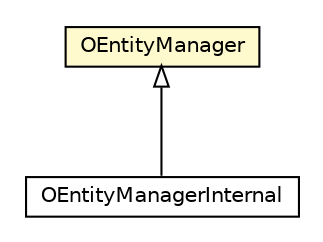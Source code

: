 #!/usr/local/bin/dot
#
# Class diagram 
# Generated by UMLGraph version R5_6-24-gf6e263 (http://www.umlgraph.org/)
#

digraph G {
	edge [fontname="Helvetica",fontsize=10,labelfontname="Helvetica",labelfontsize=10];
	node [fontname="Helvetica",fontsize=10,shape=plaintext];
	nodesep=0.25;
	ranksep=0.5;
	// com.orientechnologies.orient.core.entity.OEntityManagerInternal
	c1704183 [label=<<table title="com.orientechnologies.orient.core.entity.OEntityManagerInternal" border="0" cellborder="1" cellspacing="0" cellpadding="2" port="p" href="./OEntityManagerInternal.html">
		<tr><td><table border="0" cellspacing="0" cellpadding="1">
<tr><td align="center" balign="center"> OEntityManagerInternal </td></tr>
		</table></td></tr>
		</table>>, URL="./OEntityManagerInternal.html", fontname="Helvetica", fontcolor="black", fontsize=10.0];
	// com.orientechnologies.orient.core.entity.OEntityManager
	c1704185 [label=<<table title="com.orientechnologies.orient.core.entity.OEntityManager" border="0" cellborder="1" cellspacing="0" cellpadding="2" port="p" bgcolor="lemonChiffon" href="./OEntityManager.html">
		<tr><td><table border="0" cellspacing="0" cellpadding="1">
<tr><td align="center" balign="center"> OEntityManager </td></tr>
		</table></td></tr>
		</table>>, URL="./OEntityManager.html", fontname="Helvetica", fontcolor="black", fontsize=10.0];
	//com.orientechnologies.orient.core.entity.OEntityManagerInternal extends com.orientechnologies.orient.core.entity.OEntityManager
	c1704185:p -> c1704183:p [dir=back,arrowtail=empty];
}

